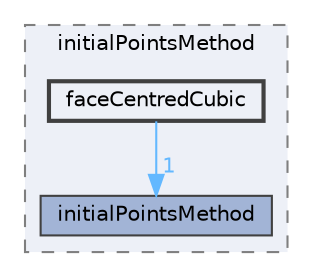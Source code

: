 digraph "applications/utilities/mesh/generation/foamyMesh/conformalVoronoiMesh/initialPointsMethod/faceCentredCubic"
{
 // LATEX_PDF_SIZE
  bgcolor="transparent";
  edge [fontname=Helvetica,fontsize=10,labelfontname=Helvetica,labelfontsize=10];
  node [fontname=Helvetica,fontsize=10,shape=box,height=0.2,width=0.4];
  compound=true
  subgraph clusterdir_8fe8a2be90de25befe5b2e9b512a52aa {
    graph [ bgcolor="#edf0f7", pencolor="grey50", label="initialPointsMethod", fontname=Helvetica,fontsize=10 style="filled,dashed", URL="dir_8fe8a2be90de25befe5b2e9b512a52aa.html",tooltip=""]
  dir_6320d834263f3367c754599438b3baf0 [label="initialPointsMethod", fillcolor="#a2b4d6", color="grey25", style="filled", URL="dir_6320d834263f3367c754599438b3baf0.html",tooltip=""];
  dir_e8972ac043c0902de7bd80cf474f90ad [label="faceCentredCubic", fillcolor="#edf0f7", color="grey25", style="filled,bold", URL="dir_e8972ac043c0902de7bd80cf474f90ad.html",tooltip=""];
  }
  dir_e8972ac043c0902de7bd80cf474f90ad->dir_6320d834263f3367c754599438b3baf0 [headlabel="1", labeldistance=1.5 headhref="dir_001254_001851.html" href="dir_001254_001851.html" color="steelblue1" fontcolor="steelblue1"];
}

